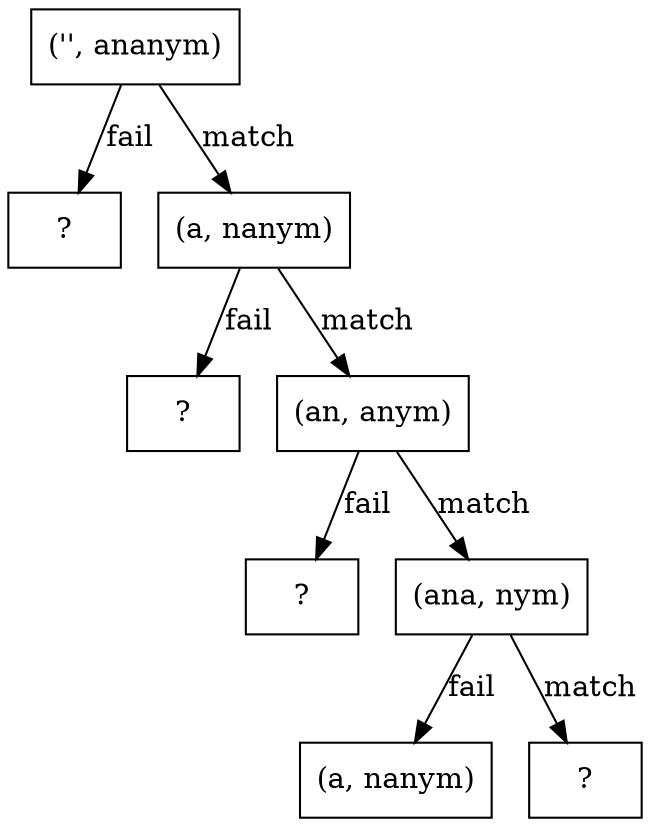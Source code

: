 digraph G{
	margin="0"
	node[shape=record]
    s[label="('', ananym)"];
    sl[label="?"];
    sr[label="(a, nanym)"];
    s->sl[label="fail"];
    s->sr[label="match"];
    srl[label="?"];
    srr[label="(an, anym)"];
    sr->srl[label="fail"];
    sr->srr[label="match"];
    srrl[label="?"];
    srrr[label="(ana, nym)"];
    srr->srrl[label="fail"];
    srr->srrr[label="match"];
    srrrl[label="(a, nanym)"];
    srrrr[label="?"];
    srrr->srrrl[label="fail"];
    srrr->srrrr[label="match"];
}
